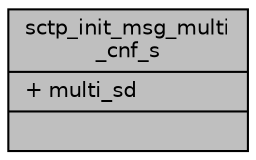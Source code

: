 digraph "sctp_init_msg_multi_cnf_s"
{
 // LATEX_PDF_SIZE
  edge [fontname="Helvetica",fontsize="10",labelfontname="Helvetica",labelfontsize="10"];
  node [fontname="Helvetica",fontsize="10",shape=record];
  Node1 [label="{sctp_init_msg_multi\l_cnf_s\n|+ multi_sd\l|}",height=0.2,width=0.4,color="black", fillcolor="grey75", style="filled", fontcolor="black",tooltip=" "];
}

